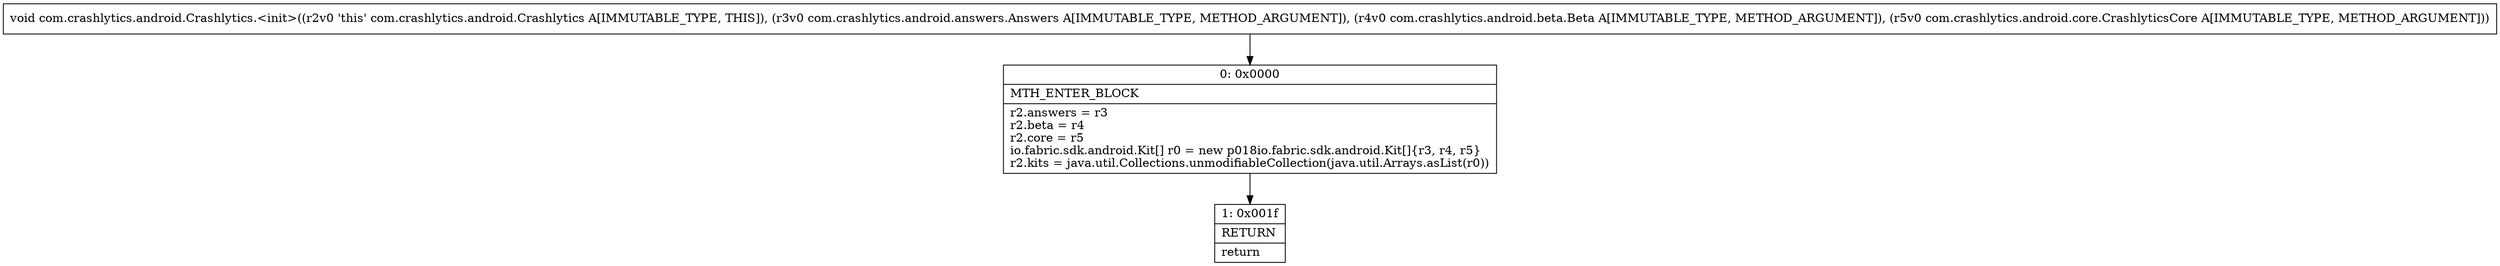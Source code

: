 digraph "CFG forcom.crashlytics.android.Crashlytics.\<init\>(Lcom\/crashlytics\/android\/answers\/Answers;Lcom\/crashlytics\/android\/beta\/Beta;Lcom\/crashlytics\/android\/core\/CrashlyticsCore;)V" {
Node_0 [shape=record,label="{0\:\ 0x0000|MTH_ENTER_BLOCK\l|r2.answers = r3\lr2.beta = r4\lr2.core = r5\lio.fabric.sdk.android.Kit[] r0 = new p018io.fabric.sdk.android.Kit[]\{r3, r4, r5\}\lr2.kits = java.util.Collections.unmodifiableCollection(java.util.Arrays.asList(r0))\l}"];
Node_1 [shape=record,label="{1\:\ 0x001f|RETURN\l|return\l}"];
MethodNode[shape=record,label="{void com.crashlytics.android.Crashlytics.\<init\>((r2v0 'this' com.crashlytics.android.Crashlytics A[IMMUTABLE_TYPE, THIS]), (r3v0 com.crashlytics.android.answers.Answers A[IMMUTABLE_TYPE, METHOD_ARGUMENT]), (r4v0 com.crashlytics.android.beta.Beta A[IMMUTABLE_TYPE, METHOD_ARGUMENT]), (r5v0 com.crashlytics.android.core.CrashlyticsCore A[IMMUTABLE_TYPE, METHOD_ARGUMENT])) }"];
MethodNode -> Node_0;
Node_0 -> Node_1;
}

